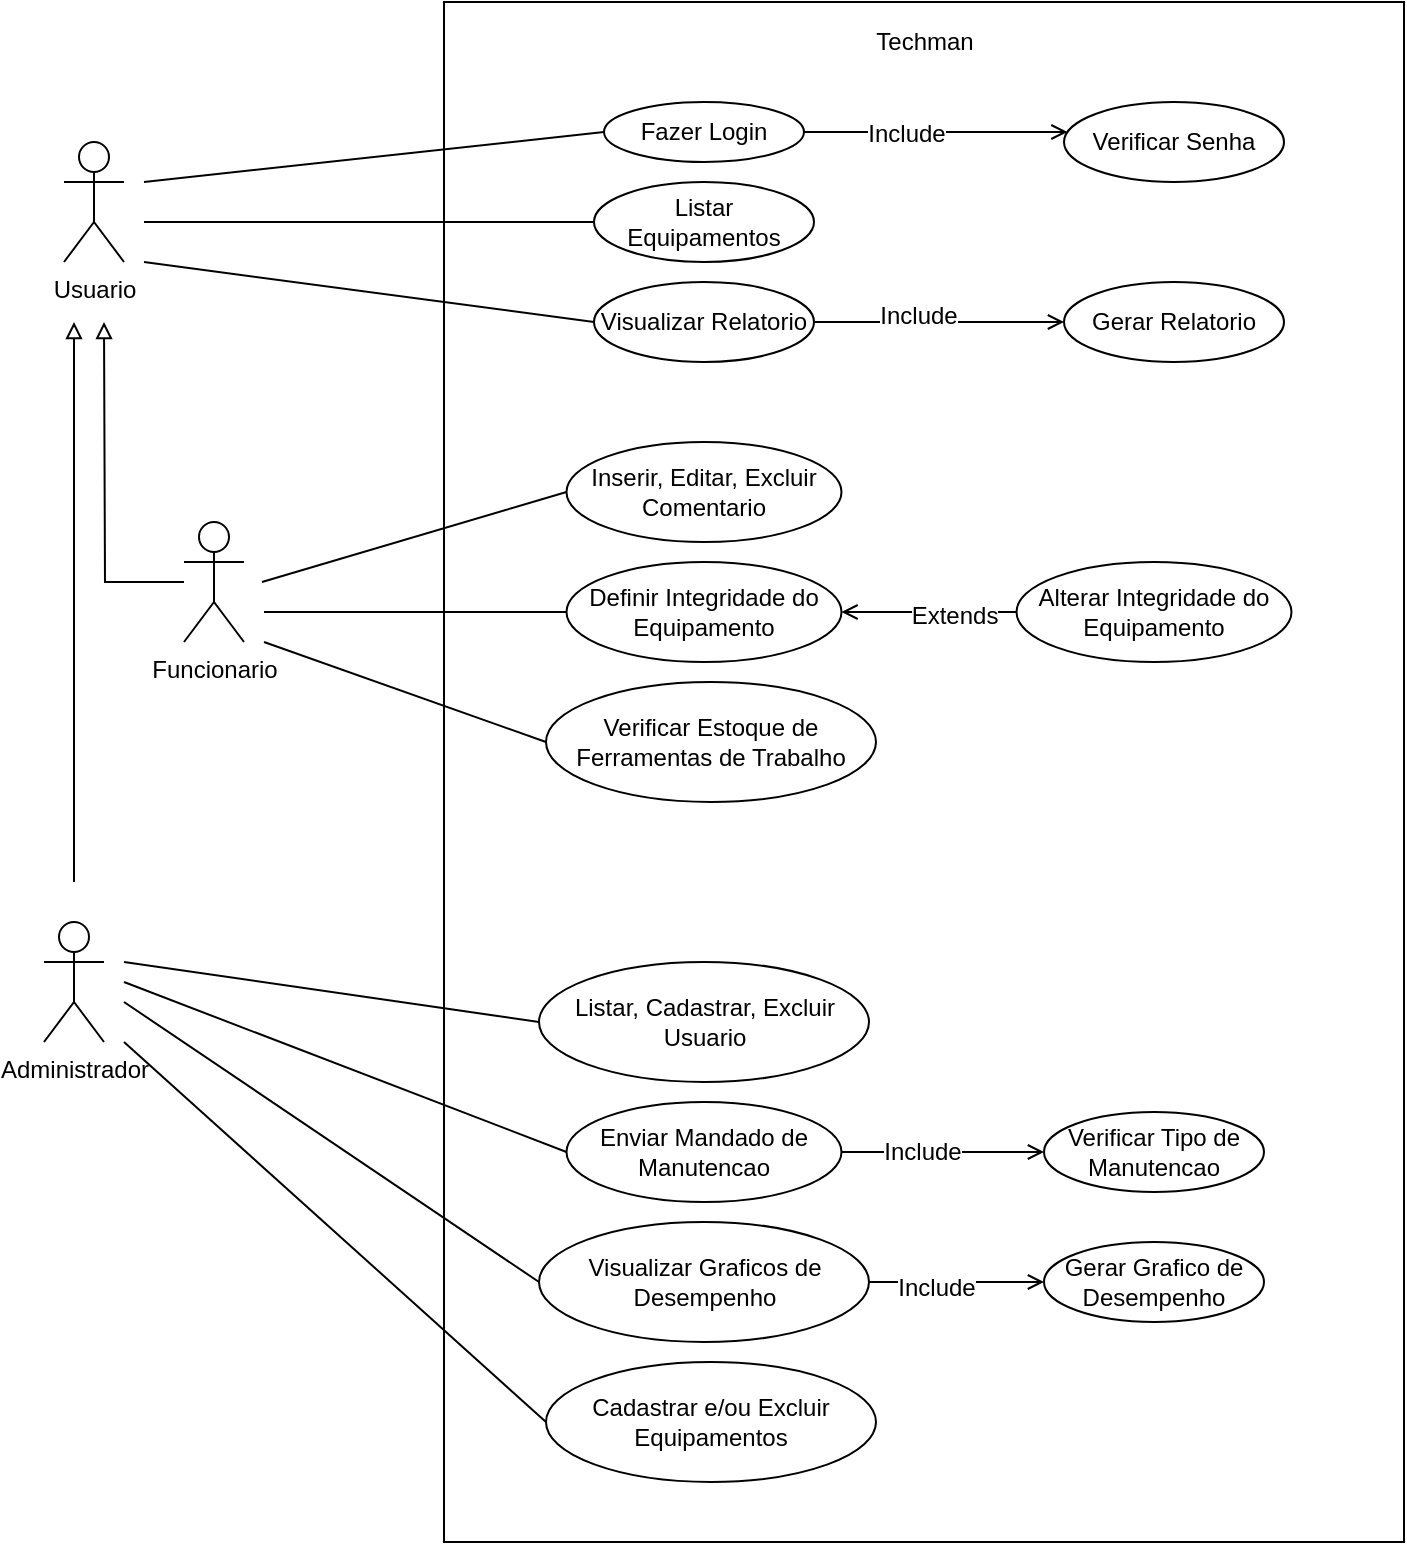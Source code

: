 <mxfile version="16.4.6" type="device" pages="2"><diagram id="wdispLN7tPo0zSrhHpyh" name="Page-1"><mxGraphModel dx="868" dy="450" grid="1" gridSize="10" guides="1" tooltips="1" connect="1" arrows="1" fold="1" page="1" pageScale="1" pageWidth="827" pageHeight="1169" math="0" shadow="0"><root><mxCell id="0"/><mxCell id="1" parent="0"/><mxCell id="GuiKWuF1YaPHJEbEXZb7-2" value="" style="rounded=0;whiteSpace=wrap;html=1;" parent="1" vertex="1"><mxGeometry x="280" y="280" width="480" height="770" as="geometry"/></mxCell><mxCell id="GuiKWuF1YaPHJEbEXZb7-32" style="edgeStyle=orthogonalEdgeStyle;rounded=0;orthogonalLoop=1;jettySize=auto;html=1;endArrow=block;endFill=0;" parent="1" source="GuiKWuF1YaPHJEbEXZb7-5" edge="1"><mxGeometry relative="1" as="geometry"><mxPoint x="110" y="440" as="targetPoint"/></mxGeometry></mxCell><mxCell id="GuiKWuF1YaPHJEbEXZb7-5" value="Funcionario" style="shape=umlActor;verticalLabelPosition=bottom;verticalAlign=top;html=1;outlineConnect=0;" parent="1" vertex="1"><mxGeometry x="150" y="540" width="30" height="60" as="geometry"/></mxCell><mxCell id="GuiKWuF1YaPHJEbEXZb7-8" value="Techman" style="text;html=1;align=center;verticalAlign=middle;resizable=0;points=[];autosize=1;strokeColor=none;fillColor=none;" parent="1" vertex="1"><mxGeometry x="490" y="290" width="60" height="20" as="geometry"/></mxCell><mxCell id="GuiKWuF1YaPHJEbEXZb7-13" value="Administrador&lt;br&gt;" style="shape=umlActor;verticalLabelPosition=bottom;verticalAlign=top;html=1;outlineConnect=0;" parent="1" vertex="1"><mxGeometry x="80" y="740" width="30" height="60" as="geometry"/></mxCell><mxCell id="GuiKWuF1YaPHJEbEXZb7-18" style="edgeStyle=orthogonalEdgeStyle;rounded=0;orthogonalLoop=1;jettySize=auto;html=1;endArrow=block;endFill=0;" parent="1" edge="1"><mxGeometry relative="1" as="geometry"><mxPoint x="95" y="440" as="targetPoint"/><mxPoint x="95" y="720" as="sourcePoint"/><Array as="points"><mxPoint x="95" y="500"/><mxPoint x="95" y="500"/></Array></mxGeometry></mxCell><mxCell id="GuiKWuF1YaPHJEbEXZb7-17" value="Usuario" style="shape=umlActor;verticalLabelPosition=bottom;verticalAlign=top;html=1;outlineConnect=0;" parent="1" vertex="1"><mxGeometry x="90" y="350" width="30" height="60" as="geometry"/></mxCell><mxCell id="GuiKWuF1YaPHJEbEXZb7-53" style="edgeStyle=orthogonalEdgeStyle;rounded=0;orthogonalLoop=1;jettySize=auto;html=1;fontSize=12;endArrow=open;endFill=0;" parent="1" source="GuiKWuF1YaPHJEbEXZb7-25" target="GuiKWuF1YaPHJEbEXZb7-35" edge="1"><mxGeometry relative="1" as="geometry"><Array as="points"><mxPoint x="500" y="345"/><mxPoint x="500" y="345"/></Array></mxGeometry></mxCell><mxCell id="GuiKWuF1YaPHJEbEXZb7-57" value="Include" style="edgeLabel;html=1;align=center;verticalAlign=middle;resizable=0;points=[];fontSize=12;" parent="GuiKWuF1YaPHJEbEXZb7-53" vertex="1" connectable="0"><mxGeometry x="-0.235" y="-1" relative="1" as="geometry"><mxPoint as="offset"/></mxGeometry></mxCell><mxCell id="GuiKWuF1YaPHJEbEXZb7-25" value="Fazer Login" style="ellipse;whiteSpace=wrap;html=1;" parent="1" vertex="1"><mxGeometry x="360" y="330" width="100" height="30" as="geometry"/></mxCell><mxCell id="GuiKWuF1YaPHJEbEXZb7-26" value="Listar Equipamentos" style="ellipse;whiteSpace=wrap;html=1;" parent="1" vertex="1"><mxGeometry x="355" y="370" width="110" height="40" as="geometry"/></mxCell><mxCell id="GuiKWuF1YaPHJEbEXZb7-61" style="edgeStyle=orthogonalEdgeStyle;rounded=0;orthogonalLoop=1;jettySize=auto;html=1;fontSize=12;endArrow=open;endFill=0;" parent="1" source="GuiKWuF1YaPHJEbEXZb7-27" target="GuiKWuF1YaPHJEbEXZb7-60" edge="1"><mxGeometry relative="1" as="geometry"/></mxCell><mxCell id="GuiKWuF1YaPHJEbEXZb7-62" value="Include" style="edgeLabel;html=1;align=center;verticalAlign=middle;resizable=0;points=[];fontSize=12;" parent="GuiKWuF1YaPHJEbEXZb7-61" vertex="1" connectable="0"><mxGeometry x="-0.178" y="3" relative="1" as="geometry"><mxPoint as="offset"/></mxGeometry></mxCell><mxCell id="GuiKWuF1YaPHJEbEXZb7-27" value="Visualizar Relatorio" style="ellipse;whiteSpace=wrap;html=1;" parent="1" vertex="1"><mxGeometry x="355" y="420" width="110" height="40" as="geometry"/></mxCell><mxCell id="GuiKWuF1YaPHJEbEXZb7-28" value="Inserir, Editar, Excluir Comentario" style="ellipse;whiteSpace=wrap;html=1;" parent="1" vertex="1"><mxGeometry x="341.25" y="500" width="137.5" height="50" as="geometry"/></mxCell><mxCell id="GuiKWuF1YaPHJEbEXZb7-29" value="Definir Integridade do Equipamento" style="ellipse;whiteSpace=wrap;html=1;" parent="1" vertex="1"><mxGeometry x="341.25" y="560" width="137.5" height="50" as="geometry"/></mxCell><mxCell id="GuiKWuF1YaPHJEbEXZb7-58" value="" style="edgeStyle=orthogonalEdgeStyle;rounded=0;orthogonalLoop=1;jettySize=auto;html=1;fontSize=12;endArrow=open;endFill=0;" parent="1" source="GuiKWuF1YaPHJEbEXZb7-30" target="GuiKWuF1YaPHJEbEXZb7-36" edge="1"><mxGeometry relative="1" as="geometry"/></mxCell><mxCell id="GuiKWuF1YaPHJEbEXZb7-59" value="Include" style="edgeLabel;html=1;align=center;verticalAlign=middle;resizable=0;points=[];fontSize=12;" parent="GuiKWuF1YaPHJEbEXZb7-58" vertex="1" connectable="0"><mxGeometry x="-0.217" relative="1" as="geometry"><mxPoint as="offset"/></mxGeometry></mxCell><mxCell id="GuiKWuF1YaPHJEbEXZb7-30" value="Enviar Mandado de Manutencao" style="ellipse;whiteSpace=wrap;html=1;" parent="1" vertex="1"><mxGeometry x="341.25" y="830" width="137.5" height="50" as="geometry"/></mxCell><mxCell id="GuiKWuF1YaPHJEbEXZb7-31" value="Listar, Cadastrar, Excluir Usuario" style="ellipse;whiteSpace=wrap;html=1;" parent="1" vertex="1"><mxGeometry x="327.5" y="760" width="165" height="60" as="geometry"/></mxCell><mxCell id="GuiKWuF1YaPHJEbEXZb7-33" value="&lt;font face=&quot;Verdana, sans-serif&quot; style=&quot;font-size: 12px&quot;&gt;Verificar Estoque de Ferramentas de Trabalho&lt;/font&gt;" style="ellipse;whiteSpace=wrap;html=1;" parent="1" vertex="1"><mxGeometry x="331" y="620" width="165" height="60" as="geometry"/></mxCell><mxCell id="GuiKWuF1YaPHJEbEXZb7-65" style="edgeStyle=orthogonalEdgeStyle;rounded=0;orthogonalLoop=1;jettySize=auto;html=1;entryX=0;entryY=0.5;entryDx=0;entryDy=0;fontSize=12;endArrow=open;endFill=0;" parent="1" source="GuiKWuF1YaPHJEbEXZb7-34" target="GuiKWuF1YaPHJEbEXZb7-64" edge="1"><mxGeometry relative="1" as="geometry"/></mxCell><mxCell id="GuiKWuF1YaPHJEbEXZb7-66" value="Include" style="edgeLabel;html=1;align=center;verticalAlign=middle;resizable=0;points=[];fontSize=12;" parent="GuiKWuF1YaPHJEbEXZb7-65" vertex="1" connectable="0"><mxGeometry x="-0.248" y="-3" relative="1" as="geometry"><mxPoint as="offset"/></mxGeometry></mxCell><mxCell id="GuiKWuF1YaPHJEbEXZb7-34" value="&lt;font face=&quot;Verdana, sans-serif&quot;&gt;Visualizar Graficos de Desempenho&lt;/font&gt;" style="ellipse;whiteSpace=wrap;html=1;" parent="1" vertex="1"><mxGeometry x="327.5" y="890" width="165" height="60" as="geometry"/></mxCell><mxCell id="GuiKWuF1YaPHJEbEXZb7-35" value="Verificar Senha" style="ellipse;whiteSpace=wrap;html=1;" parent="1" vertex="1"><mxGeometry x="590" y="330" width="110" height="40" as="geometry"/></mxCell><mxCell id="GuiKWuF1YaPHJEbEXZb7-36" value="Verificar Tipo de Manutencao" style="ellipse;whiteSpace=wrap;html=1;" parent="1" vertex="1"><mxGeometry x="580" y="835" width="110" height="40" as="geometry"/></mxCell><mxCell id="GuiKWuF1YaPHJEbEXZb7-37" value="" style="endArrow=none;html=1;rounded=0;fontSize=12;" parent="1" target="GuiKWuF1YaPHJEbEXZb7-26" edge="1"><mxGeometry width="50" height="50" relative="1" as="geometry"><mxPoint x="130" y="390" as="sourcePoint"/><mxPoint x="200" y="340" as="targetPoint"/></mxGeometry></mxCell><mxCell id="GuiKWuF1YaPHJEbEXZb7-40" value="" style="endArrow=none;html=1;rounded=0;fontSize=12;entryX=0;entryY=0.5;entryDx=0;entryDy=0;" parent="1" target="GuiKWuF1YaPHJEbEXZb7-25" edge="1"><mxGeometry width="50" height="50" relative="1" as="geometry"><mxPoint x="130" y="370" as="sourcePoint"/><mxPoint x="180" y="320" as="targetPoint"/></mxGeometry></mxCell><mxCell id="GuiKWuF1YaPHJEbEXZb7-41" value="" style="endArrow=none;html=1;rounded=0;fontSize=12;entryX=0;entryY=0.5;entryDx=0;entryDy=0;" parent="1" target="GuiKWuF1YaPHJEbEXZb7-27" edge="1"><mxGeometry width="50" height="50" relative="1" as="geometry"><mxPoint x="130" y="410" as="sourcePoint"/><mxPoint x="180" y="360" as="targetPoint"/></mxGeometry></mxCell><mxCell id="GuiKWuF1YaPHJEbEXZb7-42" value="" style="endArrow=none;html=1;rounded=0;fontSize=12;entryX=0;entryY=0.5;entryDx=0;entryDy=0;" parent="1" target="GuiKWuF1YaPHJEbEXZb7-28" edge="1"><mxGeometry width="50" height="50" relative="1" as="geometry"><mxPoint x="189" y="570" as="sourcePoint"/><mxPoint x="414" y="600" as="targetPoint"/></mxGeometry></mxCell><mxCell id="GuiKWuF1YaPHJEbEXZb7-43" value="" style="endArrow=none;html=1;rounded=0;fontSize=12;entryX=0;entryY=0.5;entryDx=0;entryDy=0;" parent="1" target="GuiKWuF1YaPHJEbEXZb7-29" edge="1"><mxGeometry width="50" height="50" relative="1" as="geometry"><mxPoint x="190" y="585" as="sourcePoint"/><mxPoint x="365" y="540" as="targetPoint"/></mxGeometry></mxCell><mxCell id="GuiKWuF1YaPHJEbEXZb7-45" value="" style="endArrow=none;html=1;rounded=0;fontSize=12;entryX=0;entryY=0.5;entryDx=0;entryDy=0;" parent="1" target="GuiKWuF1YaPHJEbEXZb7-33" edge="1"><mxGeometry width="50" height="50" relative="1" as="geometry"><mxPoint x="190" y="600" as="sourcePoint"/><mxPoint x="240" y="550" as="targetPoint"/></mxGeometry></mxCell><mxCell id="GuiKWuF1YaPHJEbEXZb7-46" value="" style="endArrow=none;html=1;rounded=0;fontSize=12;entryX=0;entryY=0.5;entryDx=0;entryDy=0;" parent="1" target="GuiKWuF1YaPHJEbEXZb7-34" edge="1"><mxGeometry width="50" height="50" relative="1" as="geometry"><mxPoint x="120" y="780" as="sourcePoint"/><mxPoint x="261" y="830" as="targetPoint"/></mxGeometry></mxCell><mxCell id="GuiKWuF1YaPHJEbEXZb7-47" value="" style="endArrow=none;html=1;rounded=0;fontSize=12;entryX=0;entryY=0.5;entryDx=0;entryDy=0;" parent="1" target="GuiKWuF1YaPHJEbEXZb7-30" edge="1"><mxGeometry width="50" height="50" relative="1" as="geometry"><mxPoint x="120" y="770" as="sourcePoint"/><mxPoint x="327.5" y="910" as="targetPoint"/></mxGeometry></mxCell><mxCell id="GuiKWuF1YaPHJEbEXZb7-49" value="" style="endArrow=none;html=1;rounded=0;fontSize=12;entryX=0;entryY=0.5;entryDx=0;entryDy=0;" parent="1" target="GuiKWuF1YaPHJEbEXZb7-31" edge="1"><mxGeometry width="50" height="50" relative="1" as="geometry"><mxPoint x="120" y="760" as="sourcePoint"/><mxPoint x="341.25" y="845" as="targetPoint"/></mxGeometry></mxCell><mxCell id="GuiKWuF1YaPHJEbEXZb7-60" value="Gerar Relatorio" style="ellipse;whiteSpace=wrap;html=1;" parent="1" vertex="1"><mxGeometry x="590" y="420" width="110" height="40" as="geometry"/></mxCell><mxCell id="GuiKWuF1YaPHJEbEXZb7-64" value="Gerar Grafico de Desempenho" style="ellipse;whiteSpace=wrap;html=1;" parent="1" vertex="1"><mxGeometry x="580" y="900" width="110" height="40" as="geometry"/></mxCell><mxCell id="GuiKWuF1YaPHJEbEXZb7-68" style="edgeStyle=orthogonalEdgeStyle;rounded=0;orthogonalLoop=1;jettySize=auto;html=1;fontSize=12;endArrow=open;endFill=0;" parent="1" source="GuiKWuF1YaPHJEbEXZb7-67" target="GuiKWuF1YaPHJEbEXZb7-29" edge="1"><mxGeometry relative="1" as="geometry"/></mxCell><mxCell id="GuiKWuF1YaPHJEbEXZb7-69" value="Extends" style="edgeLabel;html=1;align=center;verticalAlign=middle;resizable=0;points=[];fontSize=12;" parent="GuiKWuF1YaPHJEbEXZb7-68" vertex="1" connectable="0"><mxGeometry x="-0.272" y="2" relative="1" as="geometry"><mxPoint as="offset"/></mxGeometry></mxCell><mxCell id="GuiKWuF1YaPHJEbEXZb7-67" value="Alterar Integridade do Equipamento" style="ellipse;whiteSpace=wrap;html=1;" parent="1" vertex="1"><mxGeometry x="566.25" y="560" width="137.5" height="50" as="geometry"/></mxCell><mxCell id="qCQcCkuBJ_PGovbKqqAI-1" value="&lt;font face=&quot;Verdana, sans-serif&quot;&gt;Cadastrar e/ou Excluir Equipamentos&lt;/font&gt;" style="ellipse;whiteSpace=wrap;html=1;" vertex="1" parent="1"><mxGeometry x="331" y="960" width="165" height="60" as="geometry"/></mxCell><mxCell id="qCQcCkuBJ_PGovbKqqAI-3" value="" style="endArrow=none;html=1;rounded=0;fontSize=12;entryX=0;entryY=0.5;entryDx=0;entryDy=0;" edge="1" parent="1" target="qCQcCkuBJ_PGovbKqqAI-1"><mxGeometry width="50" height="50" relative="1" as="geometry"><mxPoint x="120" y="800" as="sourcePoint"/><mxPoint x="327.5" y="940" as="targetPoint"/></mxGeometry></mxCell></root></mxGraphModel></diagram><diagram id="xhq_9yws-HVHQUgDciuX" name="Page-2"><mxGraphModel dx="868" dy="450" grid="1" gridSize="10" guides="1" tooltips="1" connect="1" arrows="1" fold="1" page="1" pageScale="1" pageWidth="827" pageHeight="1169" math="0" shadow="0"><root><mxCell id="IfBfE4sw1iLI2k5tECdm-0"/><mxCell id="IfBfE4sw1iLI2k5tECdm-1" parent="IfBfE4sw1iLI2k5tECdm-0"/><mxCell id="IfBfE4sw1iLI2k5tECdm-2" value="Usuario" style="swimlane;fontStyle=1;align=center;verticalAlign=top;childLayout=stackLayout;horizontal=1;startSize=26;horizontalStack=0;resizeParent=1;resizeParentMax=0;resizeLast=0;collapsible=1;marginBottom=0;" vertex="1" parent="IfBfE4sw1iLI2k5tECdm-1"><mxGeometry x="330" y="60" width="160" height="268" as="geometry"/></mxCell><mxCell id="1MK9bbNXlseQhSV8dMbn-3" value="# id : int" style="text;strokeColor=none;fillColor=none;align=left;verticalAlign=top;spacingLeft=4;spacingRight=4;overflow=hidden;rotatable=0;points=[[0,0.5],[1,0.5]];portConstraint=eastwest;" vertex="1" parent="IfBfE4sw1iLI2k5tECdm-2"><mxGeometry y="26" width="160" height="26" as="geometry"/></mxCell><mxCell id="zqn9pmKCHrM1CN-ITEzs-10" value="# idTipoUsuario: int" style="text;strokeColor=none;fillColor=none;align=left;verticalAlign=top;spacingLeft=4;spacingRight=4;overflow=hidden;rotatable=0;points=[[0,0.5],[1,0.5]];portConstraint=eastwest;" vertex="1" parent="IfBfE4sw1iLI2k5tECdm-2"><mxGeometry y="52" width="160" height="26" as="geometry"/></mxCell><mxCell id="IfBfE4sw1iLI2k5tECdm-3" value="# nome : string" style="text;strokeColor=none;fillColor=none;align=left;verticalAlign=top;spacingLeft=4;spacingRight=4;overflow=hidden;rotatable=0;points=[[0,0.5],[1,0.5]];portConstraint=eastwest;" vertex="1" parent="IfBfE4sw1iLI2k5tECdm-2"><mxGeometry y="78" width="160" height="26" as="geometry"/></mxCell><mxCell id="1MK9bbNXlseQhSV8dMbn-1" value="# email: string" style="text;strokeColor=none;fillColor=none;align=left;verticalAlign=top;spacingLeft=4;spacingRight=4;overflow=hidden;rotatable=0;points=[[0,0.5],[1,0.5]];portConstraint=eastwest;" vertex="1" parent="IfBfE4sw1iLI2k5tECdm-2"><mxGeometry y="104" width="160" height="26" as="geometry"/></mxCell><mxCell id="1MK9bbNXlseQhSV8dMbn-2" value="# senha: string" style="text;strokeColor=none;fillColor=none;align=left;verticalAlign=top;spacingLeft=4;spacingRight=4;overflow=hidden;rotatable=0;points=[[0,0.5],[1,0.5]];portConstraint=eastwest;" vertex="1" parent="IfBfE4sw1iLI2k5tECdm-2"><mxGeometry y="130" width="160" height="26" as="geometry"/></mxCell><mxCell id="IfBfE4sw1iLI2k5tECdm-4" value="" style="line;strokeWidth=1;fillColor=none;align=left;verticalAlign=middle;spacingTop=-1;spacingLeft=3;spacingRight=3;rotatable=0;labelPosition=right;points=[];portConstraint=eastwest;" vertex="1" parent="IfBfE4sw1iLI2k5tECdm-2"><mxGeometry y="156" width="160" height="8" as="geometry"/></mxCell><mxCell id="IfBfE4sw1iLI2k5tECdm-5" value="+ Logar() " style="text;strokeColor=none;fillColor=none;align=left;verticalAlign=top;spacingLeft=4;spacingRight=4;overflow=hidden;rotatable=0;points=[[0,0.5],[1,0.5]];portConstraint=eastwest;" vertex="1" parent="IfBfE4sw1iLI2k5tECdm-2"><mxGeometry y="164" width="160" height="26" as="geometry"/></mxCell><mxCell id="KtwdoBVPDHVwZDzbjteD-0" value="+ ListarEquipamentos()" style="text;strokeColor=none;fillColor=none;align=left;verticalAlign=top;spacingLeft=4;spacingRight=4;overflow=hidden;rotatable=0;points=[[0,0.5],[1,0.5]];portConstraint=eastwest;" vertex="1" parent="IfBfE4sw1iLI2k5tECdm-2"><mxGeometry y="190" width="160" height="26" as="geometry"/></mxCell><mxCell id="KtwdoBVPDHVwZDzbjteD-1" value="+ VisualizarRelatorio()" style="text;strokeColor=none;fillColor=none;align=left;verticalAlign=top;spacingLeft=4;spacingRight=4;overflow=hidden;rotatable=0;points=[[0,0.5],[1,0.5]];portConstraint=eastwest;" vertex="1" parent="IfBfE4sw1iLI2k5tECdm-2"><mxGeometry y="216" width="160" height="26" as="geometry"/></mxCell><mxCell id="zqn9pmKCHrM1CN-ITEzs-4" value="+ VerificarEstoque()" style="text;strokeColor=none;fillColor=none;align=left;verticalAlign=top;spacingLeft=4;spacingRight=4;overflow=hidden;rotatable=0;points=[[0,0.5],[1,0.5]];portConstraint=eastwest;" vertex="1" parent="IfBfE4sw1iLI2k5tECdm-2"><mxGeometry y="242" width="160" height="26" as="geometry"/></mxCell><mxCell id="zqn9pmKCHrM1CN-ITEzs-18" style="edgeStyle=orthogonalEdgeStyle;rounded=0;orthogonalLoop=1;jettySize=auto;html=1;entryX=-0.006;entryY=0.063;entryDx=0;entryDy=0;entryPerimeter=0;endArrow=block;endFill=0;" edge="1" parent="IfBfE4sw1iLI2k5tECdm-1" source="wUXI8_pyUNigZAvSlM_a-6" target="IfBfE4sw1iLI2k5tECdm-2"><mxGeometry relative="1" as="geometry"/></mxCell><mxCell id="wUXI8_pyUNigZAvSlM_a-6" value="Funcionario" style="swimlane;fontStyle=1;align=center;verticalAlign=top;childLayout=stackLayout;horizontal=1;startSize=26;horizontalStack=0;resizeParent=1;resizeParentMax=0;resizeLast=0;collapsible=1;marginBottom=0;" vertex="1" parent="IfBfE4sw1iLI2k5tECdm-1"><mxGeometry x="180" y="360" width="220" height="190" as="geometry"/></mxCell><mxCell id="wUXI8_pyUNigZAvSlM_a-7" value="+ idFuncionario: int" style="text;strokeColor=none;fillColor=none;align=left;verticalAlign=top;spacingLeft=4;spacingRight=4;overflow=hidden;rotatable=0;points=[[0,0.5],[1,0.5]];portConstraint=eastwest;" vertex="1" parent="wUXI8_pyUNigZAvSlM_a-6"><mxGeometry y="26" width="220" height="26" as="geometry"/></mxCell><mxCell id="wUXI8_pyUNigZAvSlM_a-8" value="" style="line;strokeWidth=1;fillColor=none;align=left;verticalAlign=middle;spacingTop=-1;spacingLeft=3;spacingRight=3;rotatable=0;labelPosition=right;points=[];portConstraint=eastwest;" vertex="1" parent="wUXI8_pyUNigZAvSlM_a-6"><mxGeometry y="52" width="220" height="8" as="geometry"/></mxCell><mxCell id="wUXI8_pyUNigZAvSlM_a-9" value="+ InserirComentario()" style="text;strokeColor=none;fillColor=none;align=left;verticalAlign=top;spacingLeft=4;spacingRight=4;overflow=hidden;rotatable=0;points=[[0,0.5],[1,0.5]];portConstraint=eastwest;" vertex="1" parent="wUXI8_pyUNigZAvSlM_a-6"><mxGeometry y="60" width="220" height="26" as="geometry"/></mxCell><mxCell id="zqn9pmKCHrM1CN-ITEzs-1" value="+ EditarComentario()" style="text;strokeColor=none;fillColor=none;align=left;verticalAlign=top;spacingLeft=4;spacingRight=4;overflow=hidden;rotatable=0;points=[[0,0.5],[1,0.5]];portConstraint=eastwest;" vertex="1" parent="wUXI8_pyUNigZAvSlM_a-6"><mxGeometry y="86" width="220" height="26" as="geometry"/></mxCell><mxCell id="zqn9pmKCHrM1CN-ITEzs-0" value="+ ExcluirComentario()" style="text;strokeColor=none;fillColor=none;align=left;verticalAlign=top;spacingLeft=4;spacingRight=4;overflow=hidden;rotatable=0;points=[[0,0.5],[1,0.5]];portConstraint=eastwest;" vertex="1" parent="wUXI8_pyUNigZAvSlM_a-6"><mxGeometry y="112" width="220" height="26" as="geometry"/></mxCell><mxCell id="zqn9pmKCHrM1CN-ITEzs-3" value="+ AlterarStatusEquipamento()" style="text;strokeColor=none;fillColor=none;align=left;verticalAlign=top;spacingLeft=4;spacingRight=4;overflow=hidden;rotatable=0;points=[[0,0.5],[1,0.5]];portConstraint=eastwest;" vertex="1" parent="wUXI8_pyUNigZAvSlM_a-6"><mxGeometry y="138" width="220" height="26" as="geometry"/></mxCell><mxCell id="zqn9pmKCHrM1CN-ITEzs-5" value="+ ClassificarComentario()" style="text;strokeColor=none;fillColor=none;align=left;verticalAlign=top;spacingLeft=4;spacingRight=4;overflow=hidden;rotatable=0;points=[[0,0.5],[1,0.5]];portConstraint=eastwest;" vertex="1" parent="wUXI8_pyUNigZAvSlM_a-6"><mxGeometry y="164" width="220" height="26" as="geometry"/></mxCell><mxCell id="zqn9pmKCHrM1CN-ITEzs-19" style="edgeStyle=orthogonalEdgeStyle;rounded=0;orthogonalLoop=1;jettySize=auto;html=1;entryX=0.994;entryY=0.045;entryDx=0;entryDy=0;entryPerimeter=0;endArrow=block;endFill=0;" edge="1" parent="IfBfE4sw1iLI2k5tECdm-1" source="zqn9pmKCHrM1CN-ITEzs-6" target="IfBfE4sw1iLI2k5tECdm-2"><mxGeometry relative="1" as="geometry"/></mxCell><mxCell id="zqn9pmKCHrM1CN-ITEzs-6" value="Administrador" style="swimlane;fontStyle=1;align=center;verticalAlign=top;childLayout=stackLayout;horizontal=1;startSize=26;horizontalStack=0;resizeParent=1;resizeParentMax=0;resizeLast=0;collapsible=1;marginBottom=0;" vertex="1" parent="IfBfE4sw1iLI2k5tECdm-1"><mxGeometry x="480" y="350" width="160" height="268" as="geometry"/></mxCell><mxCell id="zqn9pmKCHrM1CN-ITEzs-7" value="+ idAdm: int" style="text;strokeColor=none;fillColor=none;align=left;verticalAlign=top;spacingLeft=4;spacingRight=4;overflow=hidden;rotatable=0;points=[[0,0.5],[1,0.5]];portConstraint=eastwest;" vertex="1" parent="zqn9pmKCHrM1CN-ITEzs-6"><mxGeometry y="26" width="160" height="26" as="geometry"/></mxCell><mxCell id="zqn9pmKCHrM1CN-ITEzs-11" value="- codigoAcesso : string" style="text;strokeColor=none;fillColor=none;align=left;verticalAlign=top;spacingLeft=4;spacingRight=4;overflow=hidden;rotatable=0;points=[[0,0.5],[1,0.5]];portConstraint=eastwest;" vertex="1" parent="zqn9pmKCHrM1CN-ITEzs-6"><mxGeometry y="52" width="160" height="26" as="geometry"/></mxCell><mxCell id="zqn9pmKCHrM1CN-ITEzs-8" value="" style="line;strokeWidth=1;fillColor=none;align=left;verticalAlign=middle;spacingTop=-1;spacingLeft=3;spacingRight=3;rotatable=0;labelPosition=right;points=[];portConstraint=eastwest;" vertex="1" parent="zqn9pmKCHrM1CN-ITEzs-6"><mxGeometry y="78" width="160" height="8" as="geometry"/></mxCell><mxCell id="zqn9pmKCHrM1CN-ITEzs-9" value="+ CadastrarEquipamento()" style="text;strokeColor=none;fillColor=none;align=left;verticalAlign=top;spacingLeft=4;spacingRight=4;overflow=hidden;rotatable=0;points=[[0,0.5],[1,0.5]];portConstraint=eastwest;" vertex="1" parent="zqn9pmKCHrM1CN-ITEzs-6"><mxGeometry y="86" width="160" height="26" as="geometry"/></mxCell><mxCell id="zqn9pmKCHrM1CN-ITEzs-12" value="+ ExcluirEquipamento()" style="text;strokeColor=none;fillColor=none;align=left;verticalAlign=top;spacingLeft=4;spacingRight=4;overflow=hidden;rotatable=0;points=[[0,0.5],[1,0.5]];portConstraint=eastwest;" vertex="1" parent="zqn9pmKCHrM1CN-ITEzs-6"><mxGeometry y="112" width="160" height="26" as="geometry"/></mxCell><mxCell id="zqn9pmKCHrM1CN-ITEzs-13" value="+ CadastrarUsuario()" style="text;strokeColor=none;fillColor=none;align=left;verticalAlign=top;spacingLeft=4;spacingRight=4;overflow=hidden;rotatable=0;points=[[0,0.5],[1,0.5]];portConstraint=eastwest;" vertex="1" parent="zqn9pmKCHrM1CN-ITEzs-6"><mxGeometry y="138" width="160" height="26" as="geometry"/></mxCell><mxCell id="zqn9pmKCHrM1CN-ITEzs-14" value="+ ListarUsuarios()" style="text;strokeColor=none;fillColor=none;align=left;verticalAlign=top;spacingLeft=4;spacingRight=4;overflow=hidden;rotatable=0;points=[[0,0.5],[1,0.5]];portConstraint=eastwest;" vertex="1" parent="zqn9pmKCHrM1CN-ITEzs-6"><mxGeometry y="164" width="160" height="26" as="geometry"/></mxCell><mxCell id="zqn9pmKCHrM1CN-ITEzs-15" value="+ ExcluirUsuario()" style="text;strokeColor=none;fillColor=none;align=left;verticalAlign=top;spacingLeft=4;spacingRight=4;overflow=hidden;rotatable=0;points=[[0,0.5],[1,0.5]];portConstraint=eastwest;" vertex="1" parent="zqn9pmKCHrM1CN-ITEzs-6"><mxGeometry y="190" width="160" height="26" as="geometry"/></mxCell><mxCell id="zqn9pmKCHrM1CN-ITEzs-16" value="+ EnviarMandado()" style="text;strokeColor=none;fillColor=none;align=left;verticalAlign=top;spacingLeft=4;spacingRight=4;overflow=hidden;rotatable=0;points=[[0,0.5],[1,0.5]];portConstraint=eastwest;" vertex="1" parent="zqn9pmKCHrM1CN-ITEzs-6"><mxGeometry y="216" width="160" height="26" as="geometry"/></mxCell><mxCell id="zqn9pmKCHrM1CN-ITEzs-17" value="+ SolicitarGrafico()" style="text;strokeColor=none;fillColor=none;align=left;verticalAlign=top;spacingLeft=4;spacingRight=4;overflow=hidden;rotatable=0;points=[[0,0.5],[1,0.5]];portConstraint=eastwest;" vertex="1" parent="zqn9pmKCHrM1CN-ITEzs-6"><mxGeometry y="242" width="160" height="26" as="geometry"/></mxCell><mxCell id="ROJ402Ws2c-CKN7yY5Ta-0" value="Manutencao" style="swimlane;fontStyle=1;align=center;verticalAlign=top;childLayout=stackLayout;horizontal=1;startSize=26;horizontalStack=0;resizeParent=1;resizeParentMax=0;resizeLast=0;collapsible=1;marginBottom=0;" vertex="1" parent="IfBfE4sw1iLI2k5tECdm-1"><mxGeometry x="300" y="680" width="160" height="112" as="geometry"/></mxCell><mxCell id="ROJ402Ws2c-CKN7yY5Ta-1" value="# idManutencao: int" style="text;strokeColor=none;fillColor=none;align=left;verticalAlign=top;spacingLeft=4;spacingRight=4;overflow=hidden;rotatable=0;points=[[0,0.5],[1,0.5]];portConstraint=eastwest;" vertex="1" parent="ROJ402Ws2c-CKN7yY5Ta-0"><mxGeometry y="26" width="160" height="26" as="geometry"/></mxCell><mxCell id="ROJ402Ws2c-CKN7yY5Ta-4" value="# idFuncionario: int" style="text;strokeColor=none;fillColor=none;align=left;verticalAlign=top;spacingLeft=4;spacingRight=4;overflow=hidden;rotatable=0;points=[[0,0.5],[1,0.5]];portConstraint=eastwest;" vertex="1" parent="ROJ402Ws2c-CKN7yY5Ta-0"><mxGeometry y="52" width="160" height="26" as="geometry"/></mxCell><mxCell id="ROJ402Ws2c-CKN7yY5Ta-6" value="# idEquipamento: int" style="text;strokeColor=none;fillColor=none;align=left;verticalAlign=top;spacingLeft=4;spacingRight=4;overflow=hidden;rotatable=0;points=[[0,0.5],[1,0.5]];portConstraint=eastwest;" vertex="1" parent="ROJ402Ws2c-CKN7yY5Ta-0"><mxGeometry y="78" width="160" height="26" as="geometry"/></mxCell><mxCell id="ROJ402Ws2c-CKN7yY5Ta-2" value="" style="line;strokeWidth=1;fillColor=none;align=left;verticalAlign=middle;spacingTop=-1;spacingLeft=3;spacingRight=3;rotatable=0;labelPosition=right;points=[];portConstraint=eastwest;" vertex="1" parent="ROJ402Ws2c-CKN7yY5Ta-0"><mxGeometry y="104" width="160" height="8" as="geometry"/></mxCell><mxCell id="ROJ402Ws2c-CKN7yY5Ta-7" value="Equipamento" style="swimlane;fontStyle=1;align=center;verticalAlign=top;childLayout=stackLayout;horizontal=1;startSize=26;horizontalStack=0;resizeParent=1;resizeParentMax=0;resizeLast=0;collapsible=1;marginBottom=0;" vertex="1" parent="IfBfE4sw1iLI2k5tECdm-1"><mxGeometry x="560" y="720" width="160" height="86" as="geometry"/></mxCell><mxCell id="ROJ402Ws2c-CKN7yY5Ta-8" value="# idEquipamento: int" style="text;strokeColor=none;fillColor=none;align=left;verticalAlign=top;spacingLeft=4;spacingRight=4;overflow=hidden;rotatable=0;points=[[0,0.5],[1,0.5]];portConstraint=eastwest;" vertex="1" parent="ROJ402Ws2c-CKN7yY5Ta-7"><mxGeometry y="26" width="160" height="26" as="geometry"/></mxCell><mxCell id="ROJ402Ws2c-CKN7yY5Ta-9" value="+ nome: string" style="text;strokeColor=none;fillColor=none;align=left;verticalAlign=top;spacingLeft=4;spacingRight=4;overflow=hidden;rotatable=0;points=[[0,0.5],[1,0.5]];portConstraint=eastwest;" vertex="1" parent="ROJ402Ws2c-CKN7yY5Ta-7"><mxGeometry y="52" width="160" height="26" as="geometry"/></mxCell><mxCell id="ROJ402Ws2c-CKN7yY5Ta-11" value="" style="line;strokeWidth=1;fillColor=none;align=left;verticalAlign=middle;spacingTop=-1;spacingLeft=3;spacingRight=3;rotatable=0;labelPosition=right;points=[];portConstraint=eastwest;" vertex="1" parent="ROJ402Ws2c-CKN7yY5Ta-7"><mxGeometry y="78" width="160" height="8" as="geometry"/></mxCell><mxCell id="ROJ402Ws2c-CKN7yY5Ta-13" value="1" style="endArrow=open;html=1;endSize=12;startArrow=diamondThin;startSize=14;startFill=1;edgeStyle=orthogonalEdgeStyle;align=left;verticalAlign=bottom;rounded=0;entryX=-0.006;entryY=0.116;entryDx=0;entryDy=0;entryPerimeter=0;" edge="1" parent="IfBfE4sw1iLI2k5tECdm-1" target="ROJ402Ws2c-CKN7yY5Ta-0"><mxGeometry x="-0.929" relative="1" as="geometry"><mxPoint x="180" y="370" as="sourcePoint"/><mxPoint x="460" y="630" as="targetPoint"/><Array as="points"><mxPoint x="120" y="370"/><mxPoint x="120" y="696"/></Array><mxPoint as="offset"/></mxGeometry></mxCell><mxCell id="ROJ402Ws2c-CKN7yY5Ta-14" value="1" style="endArrow=open;html=1;endSize=12;startArrow=diamondThin;startSize=14;startFill=1;edgeStyle=orthogonalEdgeStyle;align=left;verticalAlign=bottom;rounded=0;exitX=0;exitY=0.134;exitDx=0;exitDy=0;exitPerimeter=0;entryX=1.006;entryY=0.123;entryDx=0;entryDy=0;entryPerimeter=0;" edge="1" parent="IfBfE4sw1iLI2k5tECdm-1" source="ROJ402Ws2c-CKN7yY5Ta-7" target="ROJ402Ws2c-CKN7yY5Ta-0"><mxGeometry x="-0.708" relative="1" as="geometry"><mxPoint x="300" y="690" as="sourcePoint"/><mxPoint x="460" y="690" as="targetPoint"/><mxPoint as="offset"/></mxGeometry></mxCell><mxCell id="ROJ402Ws2c-CKN7yY5Ta-15" value="" style="endArrow=none;html=1;rounded=0;exitX=1;exitY=0.069;exitDx=0;exitDy=0;exitPerimeter=0;entryX=0.006;entryY=0.082;entryDx=0;entryDy=0;entryPerimeter=0;" edge="1" parent="IfBfE4sw1iLI2k5tECdm-1" source="wUXI8_pyUNigZAvSlM_a-6" target="zqn9pmKCHrM1CN-ITEzs-6"><mxGeometry width="50" height="50" relative="1" as="geometry"><mxPoint x="430" y="450" as="sourcePoint"/><mxPoint x="440" y="373" as="targetPoint"/></mxGeometry></mxCell><mxCell id="ROJ402Ws2c-CKN7yY5Ta-17" value="1" style="text;html=1;align=center;verticalAlign=middle;resizable=0;points=[];autosize=1;strokeColor=none;fillColor=none;" vertex="1" parent="IfBfE4sw1iLI2k5tECdm-1"><mxGeometry x="260" y="680" width="20" height="20" as="geometry"/></mxCell><mxCell id="ROJ402Ws2c-CKN7yY5Ta-18" value="1" style="text;html=1;align=center;verticalAlign=middle;resizable=0;points=[];autosize=1;strokeColor=none;fillColor=none;" vertex="1" parent="IfBfE4sw1iLI2k5tECdm-1"><mxGeometry x="460" y="350" width="20" height="20" as="geometry"/></mxCell><mxCell id="ROJ402Ws2c-CKN7yY5Ta-19" value="1..*" style="text;html=1;align=center;verticalAlign=middle;resizable=0;points=[];autosize=1;strokeColor=none;fillColor=none;" vertex="1" parent="IfBfE4sw1iLI2k5tECdm-1"><mxGeometry x="395" y="350" width="30" height="20" as="geometry"/></mxCell><mxCell id="ROJ402Ws2c-CKN7yY5Ta-20" value="0..*" style="text;html=1;align=center;verticalAlign=middle;resizable=0;points=[];autosize=1;strokeColor=none;fillColor=none;" vertex="1" parent="IfBfE4sw1iLI2k5tECdm-1"><mxGeometry x="480" y="680" width="30" height="20" as="geometry"/></mxCell></root></mxGraphModel></diagram></mxfile>